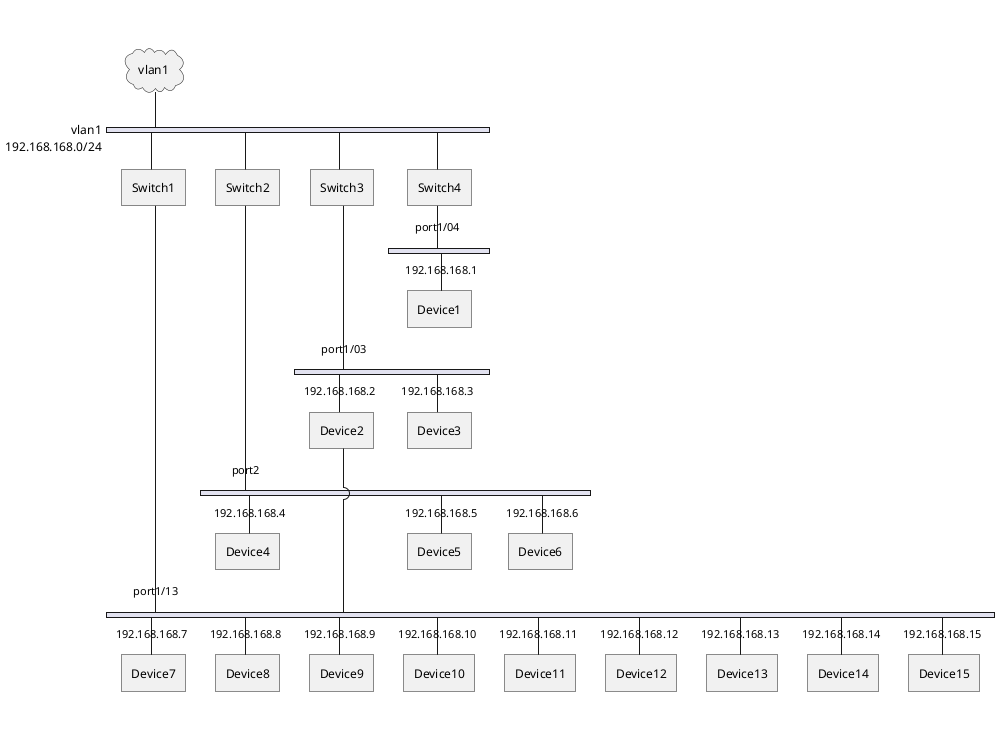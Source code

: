 @startuml
nwdiag {
  vlan1 [shape = cloud];

  network vlan1{
    address = "192.168.168.0/24"

    vlan1;
    Switch1;
    Switch2;
    Switch3;
    Switch4;
  }

  network {
    Switch4 [address = "port1/04"];
    Device1 [address = "192.168.168.1"];
  }

  network {
    Switch3 [address = "port1/03"];
    Device2 [address = "192.168.168.2"];
    Device3 [address = "192.168.168.3"];
  }

  network {
    Switch2 [address = "port2"];
    Device4 [address = "192.168.168.4"];
    Device5 [address = "192.168.168.5"];
    Device6 [address = "192.168.168.6"];
  }

  network {
    Switch1 [address = "port1/13"];
    Device7 [address = "192.168.168.7"];
    Device8 [address = "192.168.168.8"];
    Device9 [address = "192.168.168.9"];
    Device10 [address = "192.168.168.10"];
    Device11 [address = "192.168.168.11"];
    Device12 [address = "192.168.168.12"];
    Device13 [address = "192.168.168.13"];
    Device14 [address = "192.168.168.14"];
    Device15 [address = "192.168.168.15"];
    Device2;
  }
}
@enduml